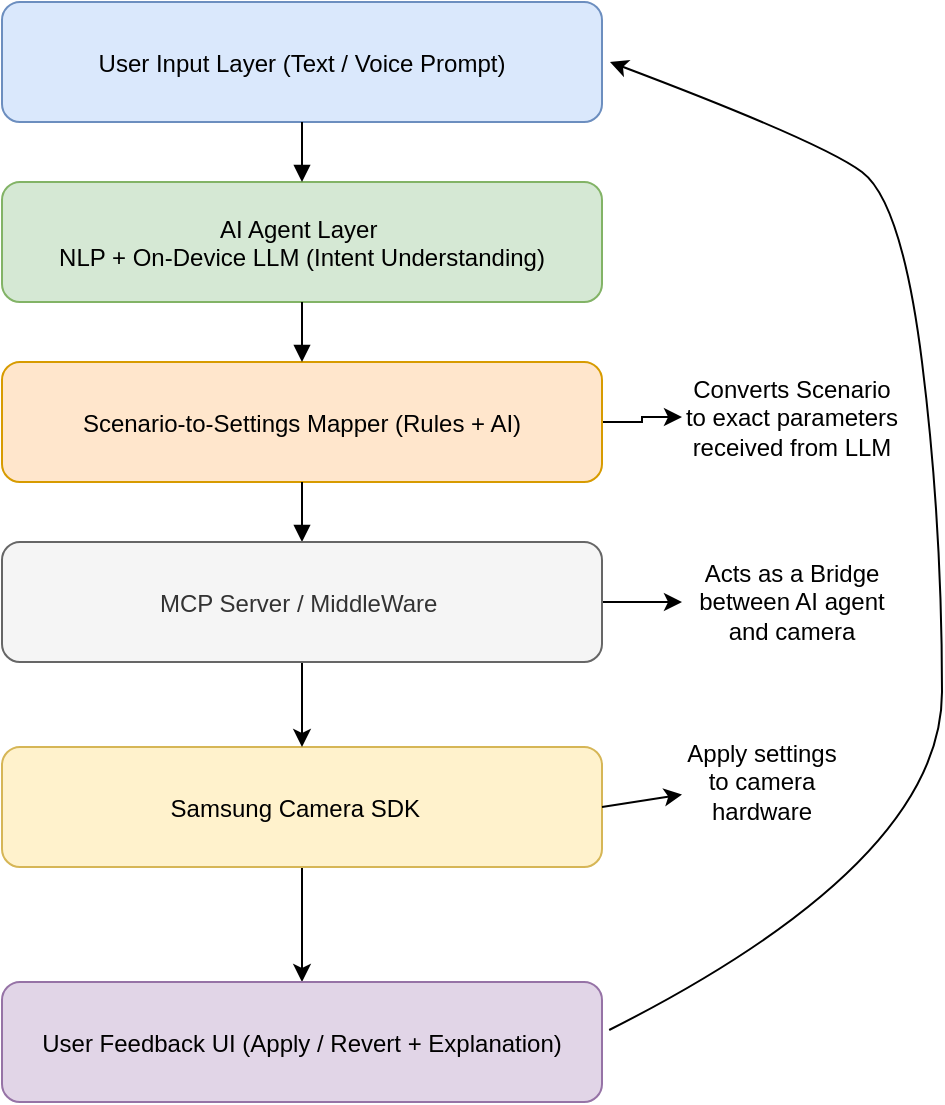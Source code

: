 <mxfile version="28.0.4">
  <diagram name="Architecture" id="uNHZBHgErhpXPap2VSKs">
    <mxGraphModel dx="1097" dy="633" grid="1" gridSize="10" guides="1" tooltips="1" connect="1" arrows="1" fold="1" page="1" pageScale="1" pageWidth="850" pageHeight="1100" math="0" shadow="0">
      <root>
        <mxCell id="0" />
        <mxCell id="1" parent="0" />
        <mxCell id="NOfqRCVCKqc0UCC4pwFA-1" value="User Input Layer (Text / Voice Prompt)" style="shape=rectangle;rounded=1;fillColor=#dae8fc;strokeColor=#6c8ebf;" vertex="1" parent="1">
          <mxGeometry x="300" y="40" width="300" height="60" as="geometry" />
        </mxCell>
        <mxCell id="NOfqRCVCKqc0UCC4pwFA-2" value="AI Agent Layer &#xa;NLP + On-Device LLM (Intent Understanding)" style="shape=rectangle;rounded=1;fillColor=#d5e8d4;strokeColor=#82b366;" vertex="1" parent="1">
          <mxGeometry x="300" y="130" width="300" height="60" as="geometry" />
        </mxCell>
        <mxCell id="NOfqRCVCKqc0UCC4pwFA-27" value="" style="edgeStyle=orthogonalEdgeStyle;rounded=0;orthogonalLoop=1;jettySize=auto;html=1;" edge="1" parent="1" source="NOfqRCVCKqc0UCC4pwFA-3" target="NOfqRCVCKqc0UCC4pwFA-26">
          <mxGeometry relative="1" as="geometry" />
        </mxCell>
        <mxCell id="NOfqRCVCKqc0UCC4pwFA-3" value="Scenario-to-Settings Mapper (Rules + AI)" style="shape=rectangle;rounded=1;fillColor=#ffe6cc;strokeColor=#d79b00;" vertex="1" parent="1">
          <mxGeometry x="300" y="220" width="300" height="60" as="geometry" />
        </mxCell>
        <mxCell id="NOfqRCVCKqc0UCC4pwFA-28" value="" style="edgeStyle=orthogonalEdgeStyle;rounded=0;orthogonalLoop=1;jettySize=auto;html=1;" edge="1" parent="1" source="NOfqRCVCKqc0UCC4pwFA-4" target="NOfqRCVCKqc0UCC4pwFA-6">
          <mxGeometry relative="1" as="geometry" />
        </mxCell>
        <mxCell id="NOfqRCVCKqc0UCC4pwFA-4" value="Samsung Camera SDK  " style="shape=rectangle;rounded=1;fillColor=#fff2cc;strokeColor=#d6b656;" vertex="1" parent="1">
          <mxGeometry x="300" y="412.5" width="300" height="60" as="geometry" />
        </mxCell>
        <mxCell id="NOfqRCVCKqc0UCC4pwFA-6" value="User Feedback UI (Apply / Revert + Explanation)" style="shape=rectangle;rounded=1;fillColor=#e1d5e7;strokeColor=#9673a6;" vertex="1" parent="1">
          <mxGeometry x="300" y="530" width="300" height="60" as="geometry" />
        </mxCell>
        <mxCell id="NOfqRCVCKqc0UCC4pwFA-7" style="edgeStyle=orthogonalEdgeStyle;endArrow=block;html=1;strokeColor=#000000;" edge="1" parent="1" source="NOfqRCVCKqc0UCC4pwFA-1" target="NOfqRCVCKqc0UCC4pwFA-2">
          <mxGeometry relative="1" as="geometry" />
        </mxCell>
        <mxCell id="NOfqRCVCKqc0UCC4pwFA-8" style="edgeStyle=orthogonalEdgeStyle;endArrow=block;html=1;strokeColor=#000000;" edge="1" parent="1" source="NOfqRCVCKqc0UCC4pwFA-2" target="NOfqRCVCKqc0UCC4pwFA-3">
          <mxGeometry relative="1" as="geometry" />
        </mxCell>
        <mxCell id="NOfqRCVCKqc0UCC4pwFA-9" style="edgeStyle=orthogonalEdgeStyle;endArrow=block;html=1;strokeColor=#000000;" edge="1" parent="1" source="NOfqRCVCKqc0UCC4pwFA-3">
          <mxGeometry relative="1" as="geometry">
            <mxPoint x="450" y="310" as="targetPoint" />
          </mxGeometry>
        </mxCell>
        <mxCell id="NOfqRCVCKqc0UCC4pwFA-15" value="" style="curved=1;endArrow=classic;html=1;rounded=0;exitX=1.012;exitY=0.4;exitDx=0;exitDy=0;exitPerimeter=0;" edge="1" parent="1" source="NOfqRCVCKqc0UCC4pwFA-6">
          <mxGeometry width="50" height="50" relative="1" as="geometry">
            <mxPoint x="660" y="430" as="sourcePoint" />
            <mxPoint x="604" y="70" as="targetPoint" />
            <Array as="points">
              <mxPoint x="770" y="470" />
              <mxPoint x="770" y="300" />
              <mxPoint x="750" y="140" />
              <mxPoint x="710" y="110" />
            </Array>
          </mxGeometry>
        </mxCell>
        <mxCell id="NOfqRCVCKqc0UCC4pwFA-16" value="Apply settings to camera hardware" style="text;html=1;align=center;verticalAlign=middle;whiteSpace=wrap;rounded=0;" vertex="1" parent="1">
          <mxGeometry x="640" y="412.5" width="80" height="35" as="geometry" />
        </mxCell>
        <mxCell id="NOfqRCVCKqc0UCC4pwFA-20" value="" style="endArrow=classic;html=1;rounded=0;exitX=1;exitY=0.5;exitDx=0;exitDy=0;" edge="1" parent="1" source="NOfqRCVCKqc0UCC4pwFA-4" target="NOfqRCVCKqc0UCC4pwFA-16">
          <mxGeometry width="50" height="50" relative="1" as="geometry">
            <mxPoint x="590" y="400" as="sourcePoint" />
            <mxPoint x="640" y="350" as="targetPoint" />
          </mxGeometry>
        </mxCell>
        <mxCell id="NOfqRCVCKqc0UCC4pwFA-23" value="" style="edgeStyle=orthogonalEdgeStyle;rounded=0;orthogonalLoop=1;jettySize=auto;html=1;" edge="1" parent="1" source="NOfqRCVCKqc0UCC4pwFA-22" target="NOfqRCVCKqc0UCC4pwFA-4">
          <mxGeometry relative="1" as="geometry" />
        </mxCell>
        <mxCell id="NOfqRCVCKqc0UCC4pwFA-25" value="" style="edgeStyle=orthogonalEdgeStyle;rounded=0;orthogonalLoop=1;jettySize=auto;html=1;" edge="1" parent="1" source="NOfqRCVCKqc0UCC4pwFA-22" target="NOfqRCVCKqc0UCC4pwFA-24">
          <mxGeometry relative="1" as="geometry" />
        </mxCell>
        <mxCell id="NOfqRCVCKqc0UCC4pwFA-22" value="MCP Server / MiddleWare " style="shape=rectangle;rounded=1;fillColor=#f5f5f5;strokeColor=#666666;fontColor=#333333;" vertex="1" parent="1">
          <mxGeometry x="300" y="310" width="300" height="60" as="geometry" />
        </mxCell>
        <mxCell id="NOfqRCVCKqc0UCC4pwFA-24" value="Acts as a Bridge between AI agent and camera" style="text;html=1;align=center;verticalAlign=middle;whiteSpace=wrap;rounded=0;" vertex="1" parent="1">
          <mxGeometry x="640" y="322.5" width="110" height="35" as="geometry" />
        </mxCell>
        <mxCell id="NOfqRCVCKqc0UCC4pwFA-26" value="Converts Scenario to exact parameters received from LLM" style="text;html=1;align=center;verticalAlign=middle;whiteSpace=wrap;rounded=0;" vertex="1" parent="1">
          <mxGeometry x="640" y="230" width="110" height="35" as="geometry" />
        </mxCell>
      </root>
    </mxGraphModel>
  </diagram>
</mxfile>
